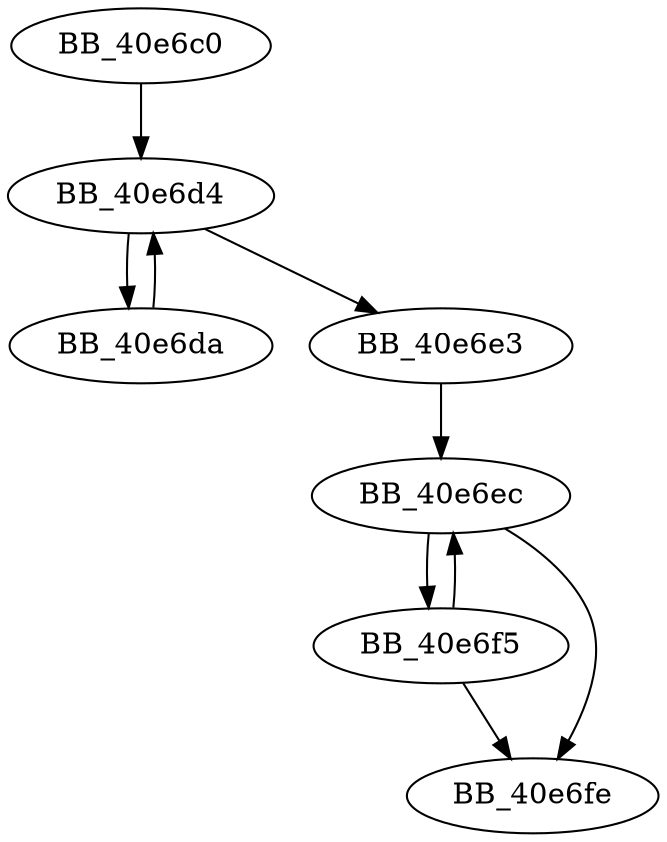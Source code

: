 DiGraph _strcspn{
BB_40e6c0->BB_40e6d4
BB_40e6d4->BB_40e6da
BB_40e6d4->BB_40e6e3
BB_40e6da->BB_40e6d4
BB_40e6e3->BB_40e6ec
BB_40e6ec->BB_40e6f5
BB_40e6ec->BB_40e6fe
BB_40e6f5->BB_40e6ec
BB_40e6f5->BB_40e6fe
}
